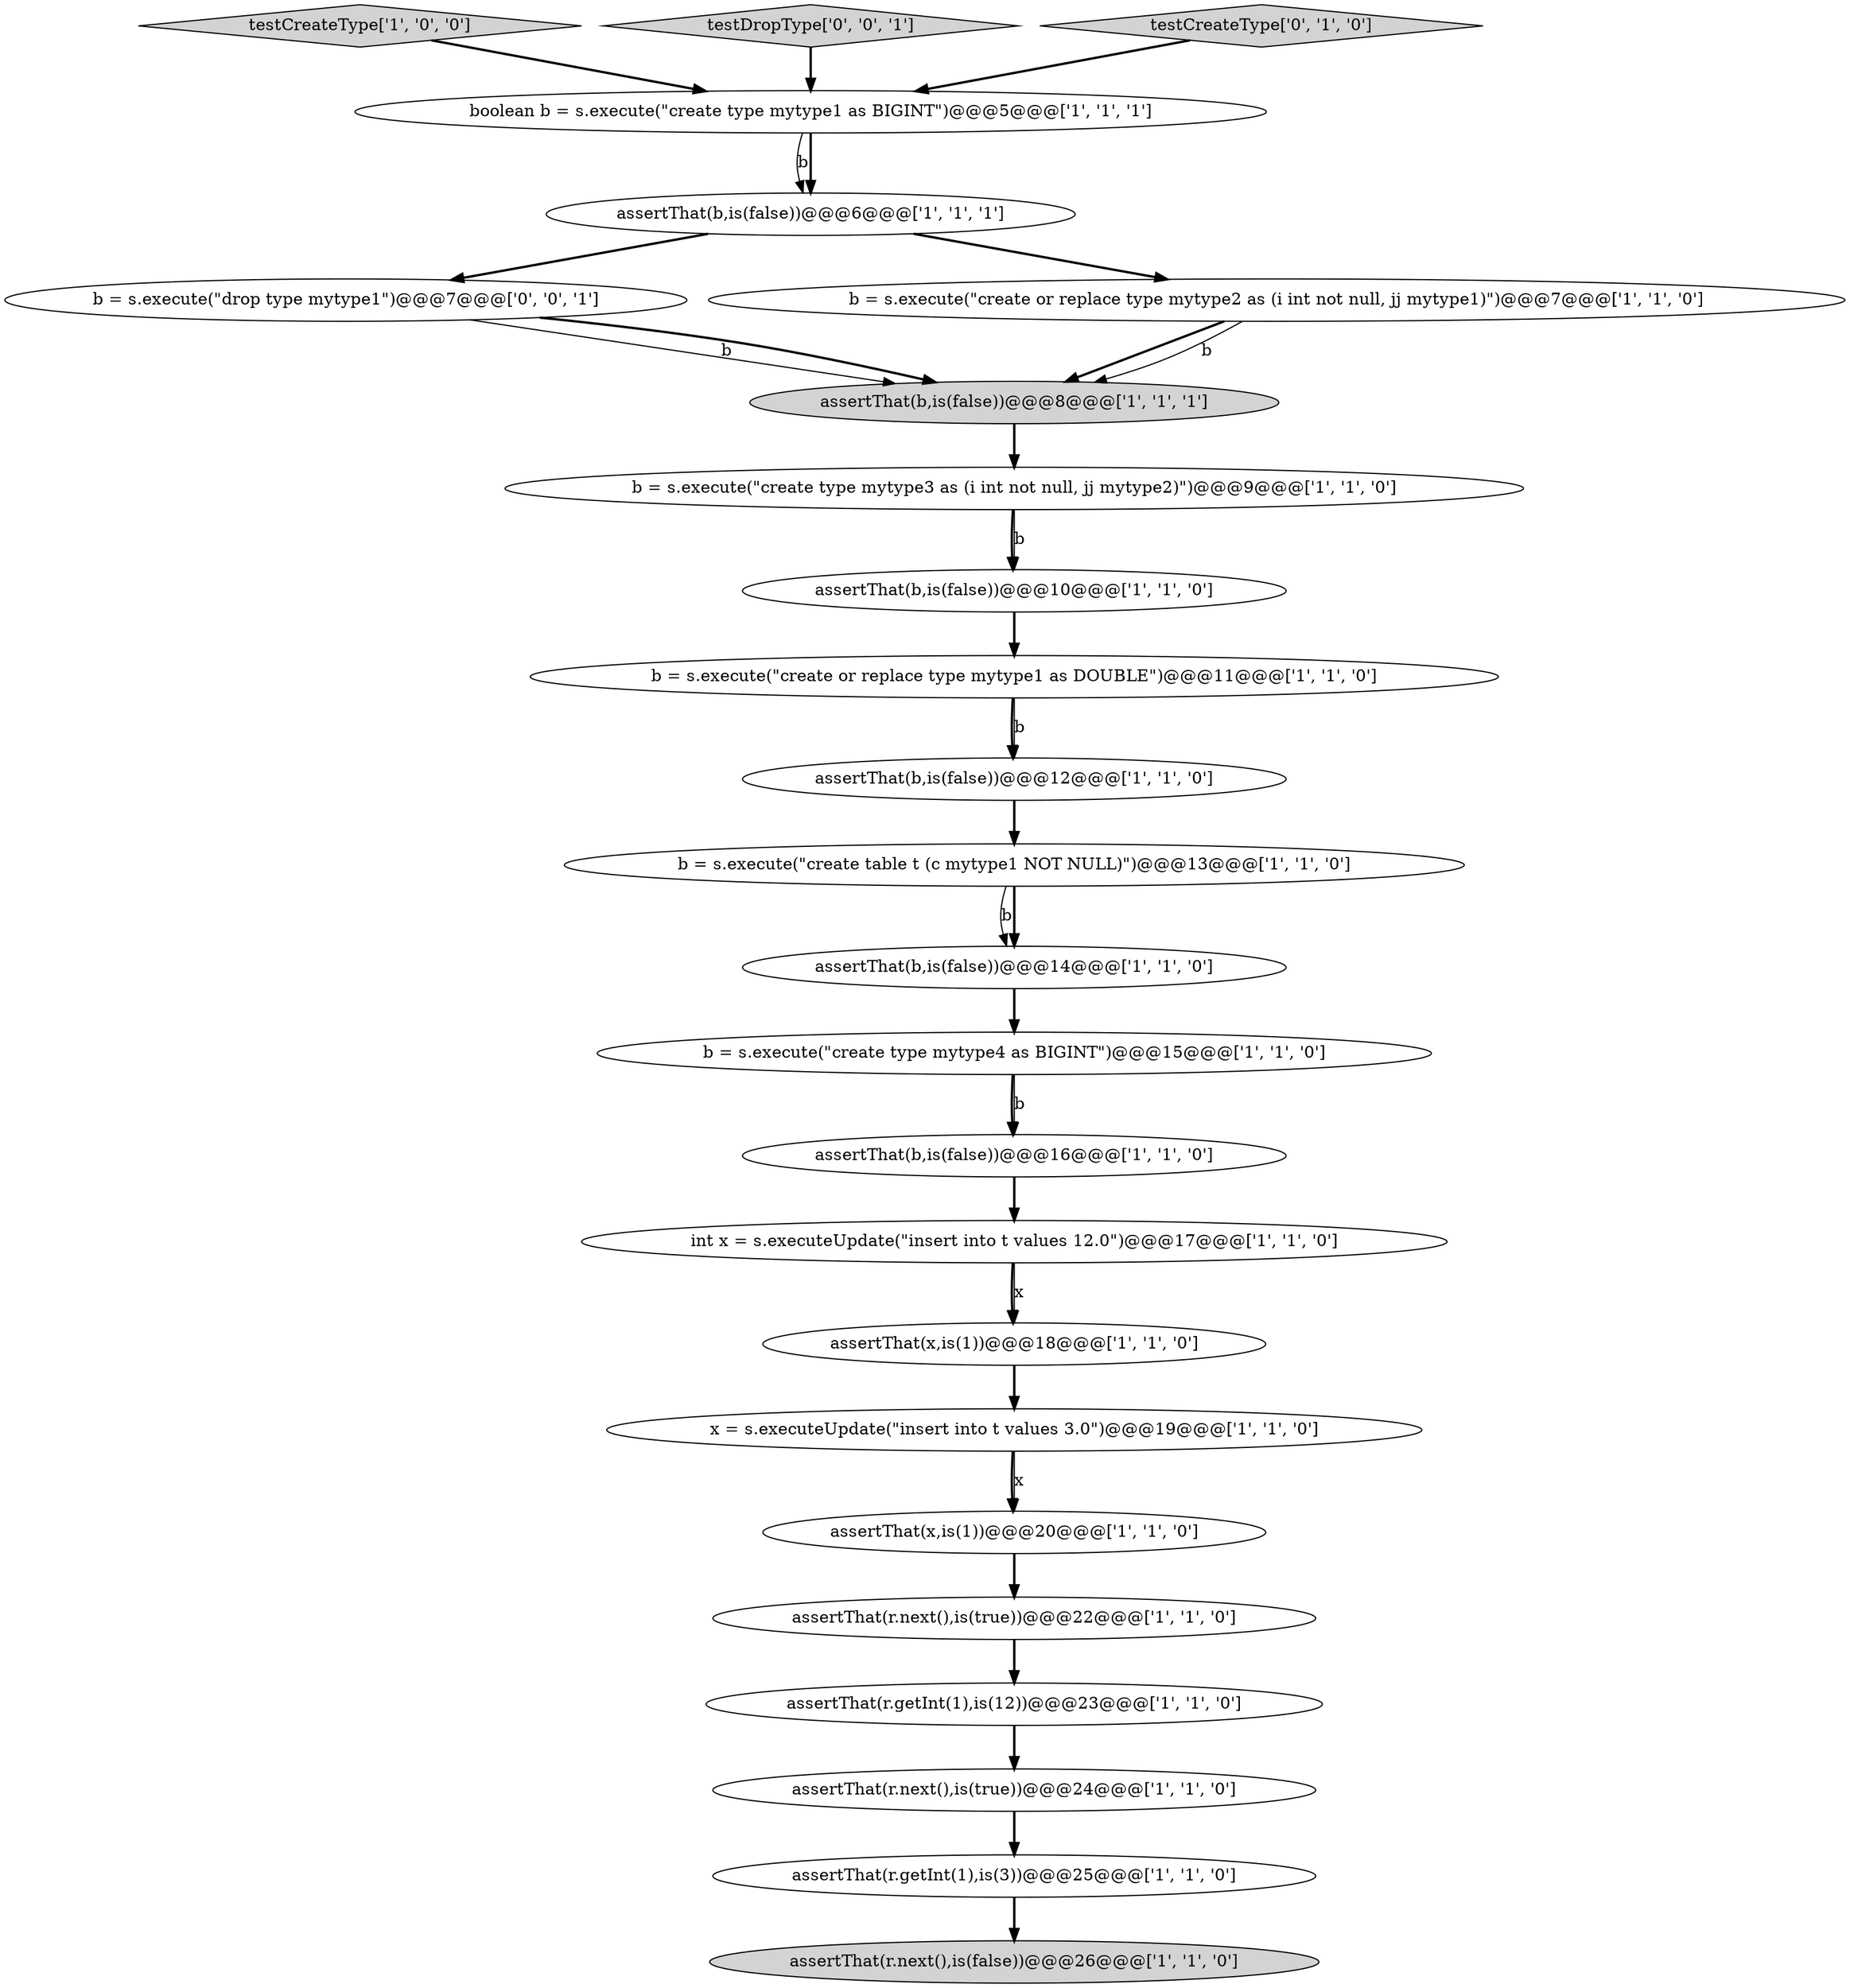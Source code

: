 digraph {
9 [style = filled, label = "assertThat(r.next(),is(false))@@@26@@@['1', '1', '0']", fillcolor = lightgray, shape = ellipse image = "AAA0AAABBB1BBB"];
13 [style = filled, label = "assertThat(r.getInt(1),is(12))@@@23@@@['1', '1', '0']", fillcolor = white, shape = ellipse image = "AAA0AAABBB1BBB"];
19 [style = filled, label = "assertThat(b,is(false))@@@6@@@['1', '1', '1']", fillcolor = white, shape = ellipse image = "AAA0AAABBB1BBB"];
20 [style = filled, label = "boolean b = s.execute(\"create type mytype1 as BIGINT\")@@@5@@@['1', '1', '1']", fillcolor = white, shape = ellipse image = "AAA0AAABBB1BBB"];
4 [style = filled, label = "x = s.executeUpdate(\"insert into t values 3.0\")@@@19@@@['1', '1', '0']", fillcolor = white, shape = ellipse image = "AAA0AAABBB1BBB"];
10 [style = filled, label = "assertThat(r.next(),is(true))@@@24@@@['1', '1', '0']", fillcolor = white, shape = ellipse image = "AAA0AAABBB1BBB"];
17 [style = filled, label = "b = s.execute(\"create type mytype3 as (i int not null, jj mytype2)\")@@@9@@@['1', '1', '0']", fillcolor = white, shape = ellipse image = "AAA0AAABBB1BBB"];
2 [style = filled, label = "assertThat(x,is(1))@@@20@@@['1', '1', '0']", fillcolor = white, shape = ellipse image = "AAA0AAABBB1BBB"];
15 [style = filled, label = "b = s.execute(\"create or replace type mytype1 as DOUBLE\")@@@11@@@['1', '1', '0']", fillcolor = white, shape = ellipse image = "AAA0AAABBB1BBB"];
24 [style = filled, label = "b = s.execute(\"drop type mytype1\")@@@7@@@['0', '0', '1']", fillcolor = white, shape = ellipse image = "AAA0AAABBB3BBB"];
8 [style = filled, label = "assertThat(b,is(false))@@@16@@@['1', '1', '0']", fillcolor = white, shape = ellipse image = "AAA0AAABBB1BBB"];
5 [style = filled, label = "b = s.execute(\"create type mytype4 as BIGINT\")@@@15@@@['1', '1', '0']", fillcolor = white, shape = ellipse image = "AAA0AAABBB1BBB"];
11 [style = filled, label = "testCreateType['1', '0', '0']", fillcolor = lightgray, shape = diamond image = "AAA0AAABBB1BBB"];
23 [style = filled, label = "testDropType['0', '0', '1']", fillcolor = lightgray, shape = diamond image = "AAA0AAABBB3BBB"];
12 [style = filled, label = "assertThat(x,is(1))@@@18@@@['1', '1', '0']", fillcolor = white, shape = ellipse image = "AAA0AAABBB1BBB"];
7 [style = filled, label = "assertThat(b,is(false))@@@12@@@['1', '1', '0']", fillcolor = white, shape = ellipse image = "AAA0AAABBB1BBB"];
3 [style = filled, label = "assertThat(b,is(false))@@@8@@@['1', '1', '1']", fillcolor = lightgray, shape = ellipse image = "AAA0AAABBB1BBB"];
14 [style = filled, label = "b = s.execute(\"create or replace type mytype2 as (i int not null, jj mytype1)\")@@@7@@@['1', '1', '0']", fillcolor = white, shape = ellipse image = "AAA0AAABBB1BBB"];
6 [style = filled, label = "assertThat(b,is(false))@@@10@@@['1', '1', '0']", fillcolor = white, shape = ellipse image = "AAA0AAABBB1BBB"];
21 [style = filled, label = "assertThat(r.next(),is(true))@@@22@@@['1', '1', '0']", fillcolor = white, shape = ellipse image = "AAA0AAABBB1BBB"];
22 [style = filled, label = "testCreateType['0', '1', '0']", fillcolor = lightgray, shape = diamond image = "AAA0AAABBB2BBB"];
1 [style = filled, label = "b = s.execute(\"create table t (c mytype1 NOT NULL)\")@@@13@@@['1', '1', '0']", fillcolor = white, shape = ellipse image = "AAA0AAABBB1BBB"];
0 [style = filled, label = "int x = s.executeUpdate(\"insert into t values 12.0\")@@@17@@@['1', '1', '0']", fillcolor = white, shape = ellipse image = "AAA0AAABBB1BBB"];
16 [style = filled, label = "assertThat(b,is(false))@@@14@@@['1', '1', '0']", fillcolor = white, shape = ellipse image = "AAA0AAABBB1BBB"];
18 [style = filled, label = "assertThat(r.getInt(1),is(3))@@@25@@@['1', '1', '0']", fillcolor = white, shape = ellipse image = "AAA0AAABBB1BBB"];
14->3 [style = bold, label=""];
13->10 [style = bold, label=""];
5->8 [style = bold, label=""];
10->18 [style = bold, label=""];
11->20 [style = bold, label=""];
23->20 [style = bold, label=""];
7->1 [style = bold, label=""];
15->7 [style = bold, label=""];
17->6 [style = bold, label=""];
0->12 [style = bold, label=""];
4->2 [style = bold, label=""];
5->8 [style = solid, label="b"];
4->2 [style = solid, label="x"];
6->15 [style = bold, label=""];
0->12 [style = solid, label="x"];
19->24 [style = bold, label=""];
8->0 [style = bold, label=""];
20->19 [style = solid, label="b"];
1->16 [style = solid, label="b"];
19->14 [style = bold, label=""];
12->4 [style = bold, label=""];
21->13 [style = bold, label=""];
22->20 [style = bold, label=""];
17->6 [style = solid, label="b"];
1->16 [style = bold, label=""];
2->21 [style = bold, label=""];
18->9 [style = bold, label=""];
16->5 [style = bold, label=""];
3->17 [style = bold, label=""];
24->3 [style = solid, label="b"];
20->19 [style = bold, label=""];
14->3 [style = solid, label="b"];
24->3 [style = bold, label=""];
15->7 [style = solid, label="b"];
}
